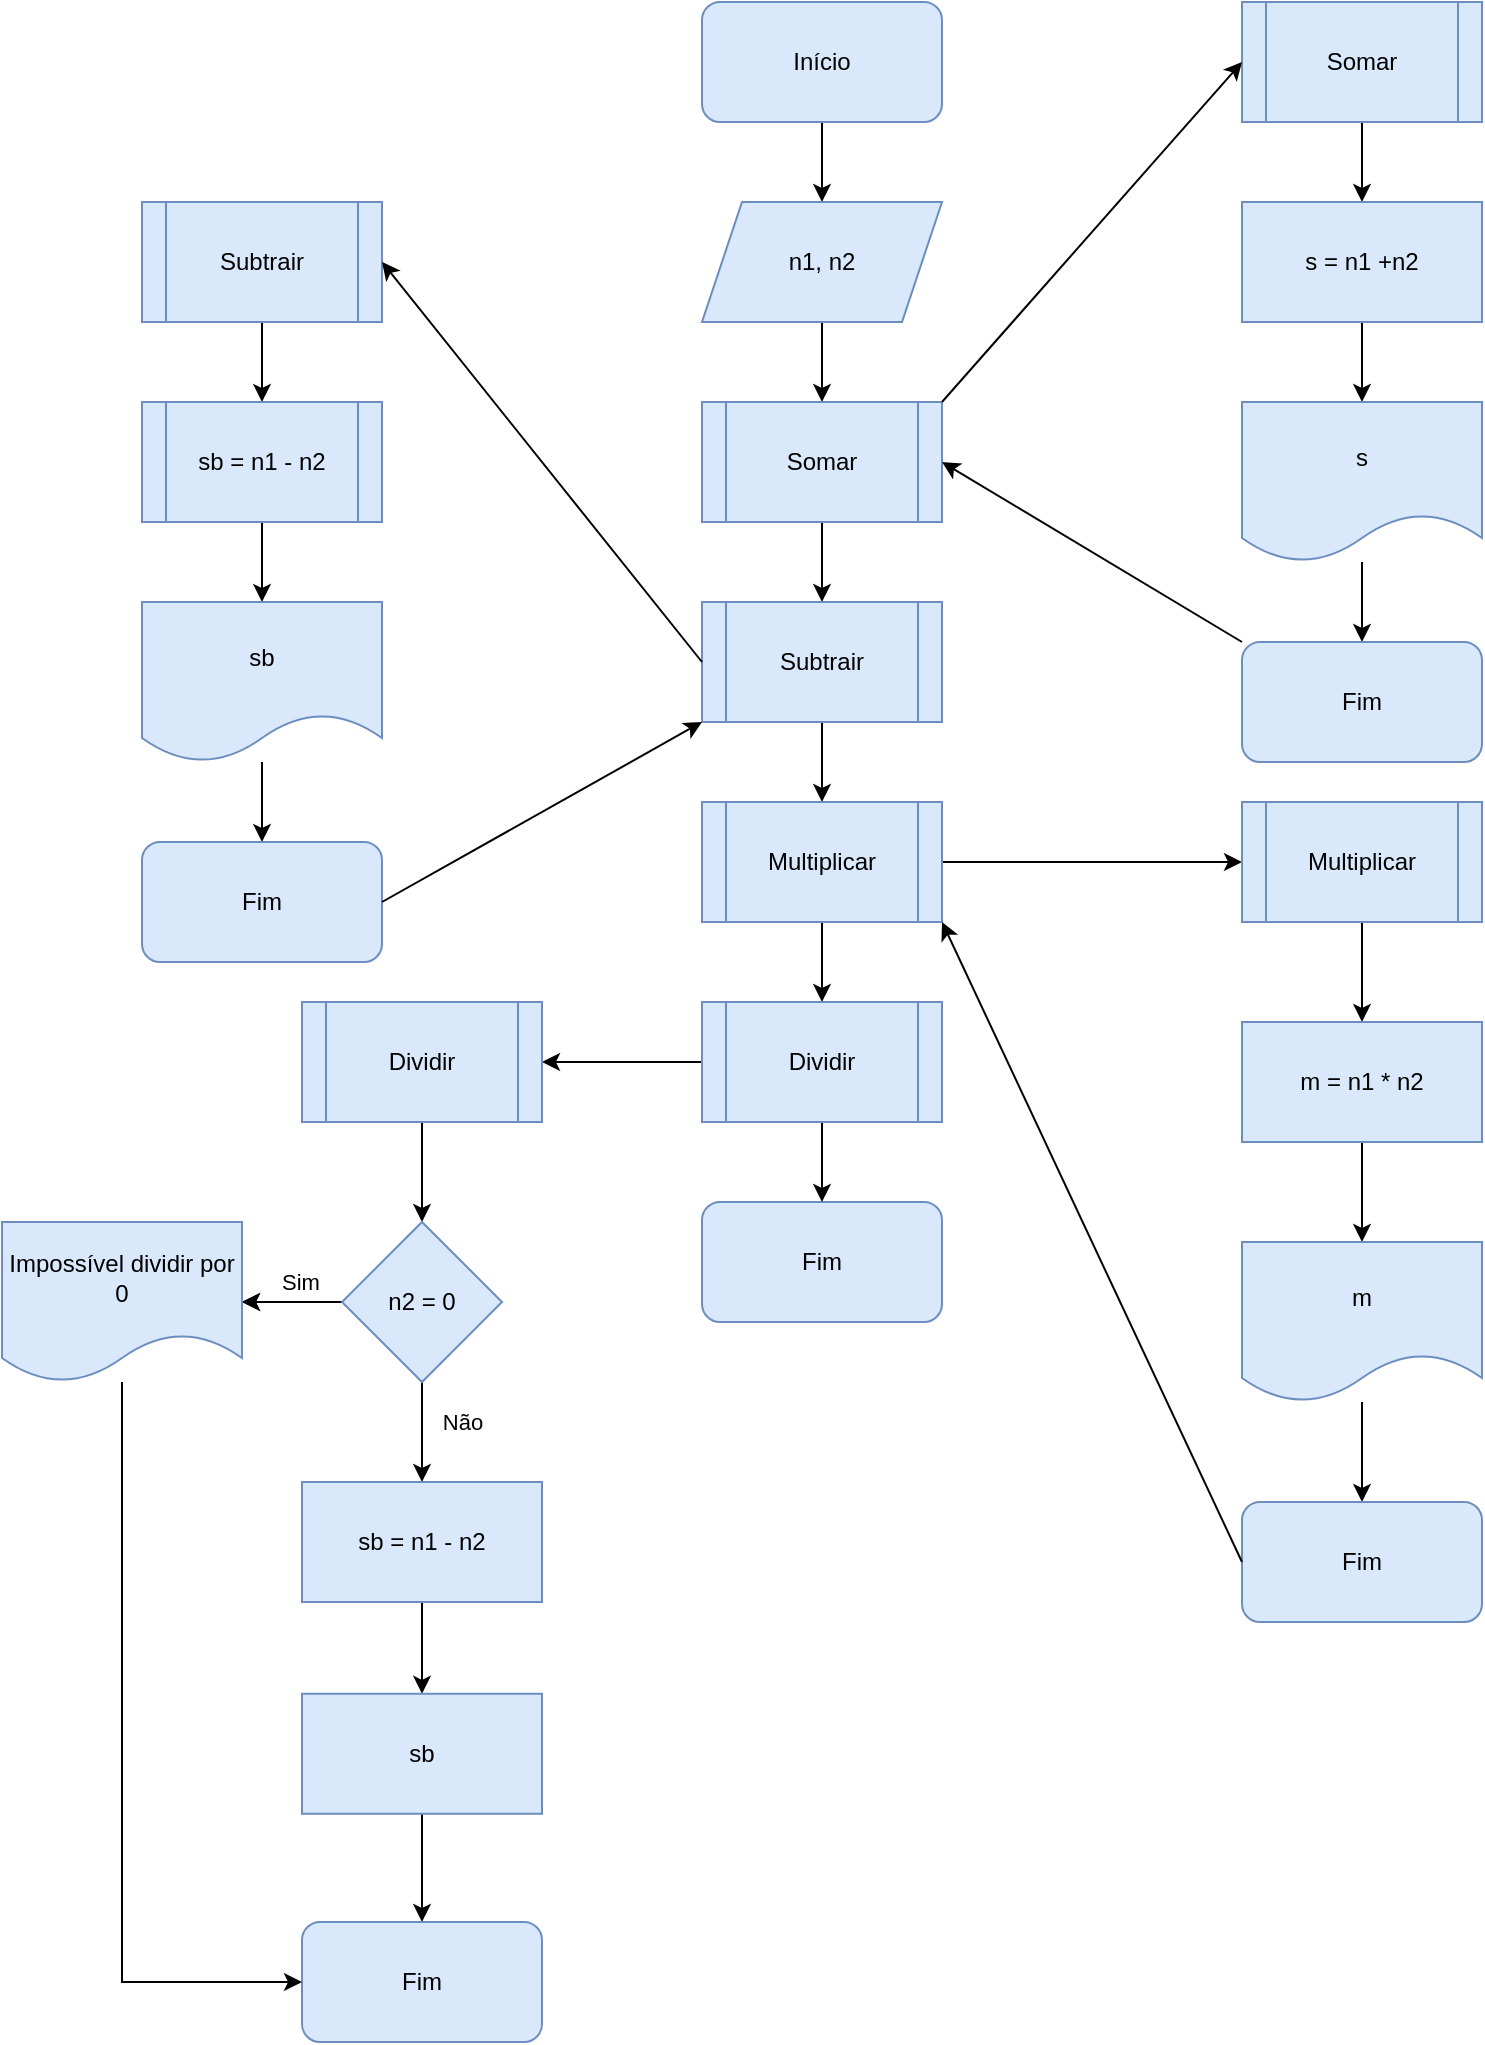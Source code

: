 <mxfile version="26.0.12">
  <diagram name="Página-1" id="1zSx_IG13p_PVYeBn2d9">
    <mxGraphModel dx="2049" dy="1893" grid="1" gridSize="10" guides="1" tooltips="1" connect="1" arrows="1" fold="1" page="1" pageScale="1" pageWidth="1169" pageHeight="827" math="0" shadow="0">
      <root>
        <mxCell id="0" />
        <mxCell id="1" parent="0" />
        <mxCell id="sxIJJiv4cUybRXNYttYV-3" value="" style="edgeStyle=orthogonalEdgeStyle;rounded=0;orthogonalLoop=1;jettySize=auto;html=1;" edge="1" parent="1" source="sxIJJiv4cUybRXNYttYV-1" target="sxIJJiv4cUybRXNYttYV-2">
          <mxGeometry relative="1" as="geometry" />
        </mxCell>
        <mxCell id="sxIJJiv4cUybRXNYttYV-1" value="Início" style="rounded=1;whiteSpace=wrap;html=1;fillColor=#dae8fc;strokeColor=#6c8ebf;" vertex="1" parent="1">
          <mxGeometry x="564" y="-96" width="120" height="60" as="geometry" />
        </mxCell>
        <mxCell id="sxIJJiv4cUybRXNYttYV-5" value="" style="edgeStyle=orthogonalEdgeStyle;rounded=0;orthogonalLoop=1;jettySize=auto;html=1;" edge="1" parent="1" source="sxIJJiv4cUybRXNYttYV-2" target="sxIJJiv4cUybRXNYttYV-4">
          <mxGeometry relative="1" as="geometry" />
        </mxCell>
        <mxCell id="sxIJJiv4cUybRXNYttYV-2" value="n1, n2" style="shape=parallelogram;perimeter=parallelogramPerimeter;whiteSpace=wrap;html=1;fixedSize=1;fillColor=#dae8fc;strokeColor=#6c8ebf;" vertex="1" parent="1">
          <mxGeometry x="564" y="4" width="120" height="60" as="geometry" />
        </mxCell>
        <mxCell id="sxIJJiv4cUybRXNYttYV-7" value="" style="edgeStyle=orthogonalEdgeStyle;rounded=0;orthogonalLoop=1;jettySize=auto;html=1;" edge="1" parent="1" source="sxIJJiv4cUybRXNYttYV-4" target="sxIJJiv4cUybRXNYttYV-6">
          <mxGeometry relative="1" as="geometry" />
        </mxCell>
        <mxCell id="sxIJJiv4cUybRXNYttYV-4" value="Somar" style="shape=process;whiteSpace=wrap;html=1;backgroundOutline=1;fillColor=#dae8fc;strokeColor=#6c8ebf;" vertex="1" parent="1">
          <mxGeometry x="564" y="104" width="120" height="60" as="geometry" />
        </mxCell>
        <mxCell id="sxIJJiv4cUybRXNYttYV-9" value="" style="edgeStyle=orthogonalEdgeStyle;rounded=0;orthogonalLoop=1;jettySize=auto;html=1;" edge="1" parent="1" source="sxIJJiv4cUybRXNYttYV-6" target="sxIJJiv4cUybRXNYttYV-8">
          <mxGeometry relative="1" as="geometry" />
        </mxCell>
        <mxCell id="sxIJJiv4cUybRXNYttYV-6" value="Subtrair" style="shape=process;whiteSpace=wrap;html=1;backgroundOutline=1;fillColor=#dae8fc;strokeColor=#6c8ebf;" vertex="1" parent="1">
          <mxGeometry x="564" y="204" width="120" height="60" as="geometry" />
        </mxCell>
        <mxCell id="sxIJJiv4cUybRXNYttYV-41" value="" style="edgeStyle=orthogonalEdgeStyle;rounded=0;orthogonalLoop=1;jettySize=auto;html=1;" edge="1" parent="1" source="sxIJJiv4cUybRXNYttYV-8" target="sxIJJiv4cUybRXNYttYV-40">
          <mxGeometry relative="1" as="geometry" />
        </mxCell>
        <mxCell id="sxIJJiv4cUybRXNYttYV-44" value="" style="edgeStyle=orthogonalEdgeStyle;rounded=0;orthogonalLoop=1;jettySize=auto;html=1;" edge="1" parent="1" source="sxIJJiv4cUybRXNYttYV-8" target="sxIJJiv4cUybRXNYttYV-43">
          <mxGeometry relative="1" as="geometry" />
        </mxCell>
        <mxCell id="sxIJJiv4cUybRXNYttYV-8" value="Multiplicar" style="shape=process;whiteSpace=wrap;html=1;backgroundOutline=1;fillColor=#dae8fc;strokeColor=#6c8ebf;" vertex="1" parent="1">
          <mxGeometry x="564" y="304" width="120" height="60" as="geometry" />
        </mxCell>
        <mxCell id="sxIJJiv4cUybRXNYttYV-10" value="Fim" style="rounded=1;whiteSpace=wrap;html=1;fillColor=#dae8fc;strokeColor=#6c8ebf;" vertex="1" parent="1">
          <mxGeometry x="564" y="504" width="120" height="60" as="geometry" />
        </mxCell>
        <mxCell id="sxIJJiv4cUybRXNYttYV-20" value="" style="edgeStyle=orthogonalEdgeStyle;rounded=0;orthogonalLoop=1;jettySize=auto;html=1;" edge="1" parent="1" source="sxIJJiv4cUybRXNYttYV-12" target="sxIJJiv4cUybRXNYttYV-19">
          <mxGeometry relative="1" as="geometry" />
        </mxCell>
        <mxCell id="sxIJJiv4cUybRXNYttYV-12" value="Somar" style="shape=process;whiteSpace=wrap;html=1;backgroundOutline=1;fillColor=#dae8fc;strokeColor=#6c8ebf;" vertex="1" parent="1">
          <mxGeometry x="834" y="-96" width="120" height="60" as="geometry" />
        </mxCell>
        <mxCell id="sxIJJiv4cUybRXNYttYV-18" value="" style="endArrow=classic;html=1;rounded=0;exitX=1;exitY=0;exitDx=0;exitDy=0;entryX=0;entryY=0.5;entryDx=0;entryDy=0;" edge="1" parent="1" source="sxIJJiv4cUybRXNYttYV-4" target="sxIJJiv4cUybRXNYttYV-12">
          <mxGeometry width="50" height="50" relative="1" as="geometry">
            <mxPoint x="834" y="184" as="sourcePoint" />
            <mxPoint x="884" y="134" as="targetPoint" />
          </mxGeometry>
        </mxCell>
        <mxCell id="sxIJJiv4cUybRXNYttYV-22" value="" style="edgeStyle=orthogonalEdgeStyle;rounded=0;orthogonalLoop=1;jettySize=auto;html=1;" edge="1" parent="1" source="sxIJJiv4cUybRXNYttYV-19" target="sxIJJiv4cUybRXNYttYV-21">
          <mxGeometry relative="1" as="geometry" />
        </mxCell>
        <mxCell id="sxIJJiv4cUybRXNYttYV-19" value="s = n1 +n2" style="whiteSpace=wrap;html=1;fillColor=#dae8fc;strokeColor=#6c8ebf;" vertex="1" parent="1">
          <mxGeometry x="834" y="4" width="120" height="60" as="geometry" />
        </mxCell>
        <mxCell id="sxIJJiv4cUybRXNYttYV-24" value="" style="edgeStyle=orthogonalEdgeStyle;rounded=0;orthogonalLoop=1;jettySize=auto;html=1;" edge="1" parent="1" source="sxIJJiv4cUybRXNYttYV-21" target="sxIJJiv4cUybRXNYttYV-23">
          <mxGeometry relative="1" as="geometry" />
        </mxCell>
        <mxCell id="sxIJJiv4cUybRXNYttYV-21" value="s" style="shape=document;whiteSpace=wrap;html=1;boundedLbl=1;fillColor=#dae8fc;strokeColor=#6c8ebf;" vertex="1" parent="1">
          <mxGeometry x="834" y="104" width="120" height="80" as="geometry" />
        </mxCell>
        <mxCell id="sxIJJiv4cUybRXNYttYV-23" value="Fim" style="rounded=1;whiteSpace=wrap;html=1;fillColor=#dae8fc;strokeColor=#6c8ebf;" vertex="1" parent="1">
          <mxGeometry x="834" y="224" width="120" height="60" as="geometry" />
        </mxCell>
        <mxCell id="sxIJJiv4cUybRXNYttYV-26" value="" style="endArrow=classic;html=1;rounded=0;exitX=0;exitY=0;exitDx=0;exitDy=0;entryX=1;entryY=0.5;entryDx=0;entryDy=0;" edge="1" parent="1" source="sxIJJiv4cUybRXNYttYV-23" target="sxIJJiv4cUybRXNYttYV-4">
          <mxGeometry width="50" height="50" relative="1" as="geometry">
            <mxPoint x="834" y="184" as="sourcePoint" />
            <mxPoint x="884" y="134" as="targetPoint" />
          </mxGeometry>
        </mxCell>
        <mxCell id="sxIJJiv4cUybRXNYttYV-31" value="" style="edgeStyle=orthogonalEdgeStyle;rounded=0;orthogonalLoop=1;jettySize=auto;html=1;" edge="1" parent="1" source="sxIJJiv4cUybRXNYttYV-27" target="sxIJJiv4cUybRXNYttYV-30">
          <mxGeometry relative="1" as="geometry" />
        </mxCell>
        <mxCell id="sxIJJiv4cUybRXNYttYV-27" value="Subtrair" style="shape=process;whiteSpace=wrap;html=1;backgroundOutline=1;fillColor=#dae8fc;strokeColor=#6c8ebf;" vertex="1" parent="1">
          <mxGeometry x="284" y="4" width="120" height="60" as="geometry" />
        </mxCell>
        <mxCell id="sxIJJiv4cUybRXNYttYV-29" value="" style="endArrow=classic;html=1;rounded=0;exitX=0;exitY=0.5;exitDx=0;exitDy=0;entryX=1;entryY=0.5;entryDx=0;entryDy=0;" edge="1" parent="1" source="sxIJJiv4cUybRXNYttYV-6" target="sxIJJiv4cUybRXNYttYV-27">
          <mxGeometry width="50" height="50" relative="1" as="geometry">
            <mxPoint x="394" y="304" as="sourcePoint" />
            <mxPoint x="444" y="254" as="targetPoint" />
          </mxGeometry>
        </mxCell>
        <mxCell id="sxIJJiv4cUybRXNYttYV-33" value="" style="edgeStyle=orthogonalEdgeStyle;rounded=0;orthogonalLoop=1;jettySize=auto;html=1;" edge="1" parent="1" source="sxIJJiv4cUybRXNYttYV-30" target="sxIJJiv4cUybRXNYttYV-32">
          <mxGeometry relative="1" as="geometry" />
        </mxCell>
        <mxCell id="sxIJJiv4cUybRXNYttYV-30" value="sb = n1 - n2" style="shape=process;whiteSpace=wrap;html=1;backgroundOutline=1;fillColor=#dae8fc;strokeColor=#6c8ebf;" vertex="1" parent="1">
          <mxGeometry x="284" y="104" width="120" height="60" as="geometry" />
        </mxCell>
        <mxCell id="sxIJJiv4cUybRXNYttYV-35" value="" style="edgeStyle=orthogonalEdgeStyle;rounded=0;orthogonalLoop=1;jettySize=auto;html=1;" edge="1" parent="1" source="sxIJJiv4cUybRXNYttYV-32" target="sxIJJiv4cUybRXNYttYV-34">
          <mxGeometry relative="1" as="geometry" />
        </mxCell>
        <mxCell id="sxIJJiv4cUybRXNYttYV-32" value="sb" style="shape=document;whiteSpace=wrap;html=1;boundedLbl=1;fillColor=#dae8fc;strokeColor=#6c8ebf;" vertex="1" parent="1">
          <mxGeometry x="284" y="204" width="120" height="80" as="geometry" />
        </mxCell>
        <mxCell id="sxIJJiv4cUybRXNYttYV-34" value="Fim" style="rounded=1;whiteSpace=wrap;html=1;fillColor=#dae8fc;strokeColor=#6c8ebf;" vertex="1" parent="1">
          <mxGeometry x="284" y="324" width="120" height="60" as="geometry" />
        </mxCell>
        <mxCell id="sxIJJiv4cUybRXNYttYV-37" value="" style="endArrow=classic;html=1;rounded=0;exitX=1;exitY=0.5;exitDx=0;exitDy=0;entryX=0;entryY=1;entryDx=0;entryDy=0;" edge="1" parent="1" source="sxIJJiv4cUybRXNYttYV-34" target="sxIJJiv4cUybRXNYttYV-6">
          <mxGeometry width="50" height="50" relative="1" as="geometry">
            <mxPoint x="394" y="304" as="sourcePoint" />
            <mxPoint x="444" y="254" as="targetPoint" />
          </mxGeometry>
        </mxCell>
        <mxCell id="sxIJJiv4cUybRXNYttYV-42" style="edgeStyle=orthogonalEdgeStyle;rounded=0;orthogonalLoop=1;jettySize=auto;html=1;entryX=0.5;entryY=0;entryDx=0;entryDy=0;" edge="1" parent="1" source="sxIJJiv4cUybRXNYttYV-40" target="sxIJJiv4cUybRXNYttYV-10">
          <mxGeometry relative="1" as="geometry" />
        </mxCell>
        <mxCell id="sxIJJiv4cUybRXNYttYV-54" value="" style="edgeStyle=orthogonalEdgeStyle;rounded=0;orthogonalLoop=1;jettySize=auto;html=1;" edge="1" parent="1" source="sxIJJiv4cUybRXNYttYV-40" target="sxIJJiv4cUybRXNYttYV-53">
          <mxGeometry relative="1" as="geometry" />
        </mxCell>
        <mxCell id="sxIJJiv4cUybRXNYttYV-40" value="Dividir" style="shape=process;whiteSpace=wrap;html=1;backgroundOutline=1;fillColor=#dae8fc;strokeColor=#6c8ebf;" vertex="1" parent="1">
          <mxGeometry x="564" y="404" width="120" height="60" as="geometry" />
        </mxCell>
        <mxCell id="sxIJJiv4cUybRXNYttYV-46" value="" style="edgeStyle=orthogonalEdgeStyle;rounded=0;orthogonalLoop=1;jettySize=auto;html=1;" edge="1" parent="1" source="sxIJJiv4cUybRXNYttYV-43" target="sxIJJiv4cUybRXNYttYV-45">
          <mxGeometry relative="1" as="geometry" />
        </mxCell>
        <mxCell id="sxIJJiv4cUybRXNYttYV-43" value="Multiplicar" style="shape=process;whiteSpace=wrap;html=1;backgroundOutline=1;fillColor=#dae8fc;strokeColor=#6c8ebf;" vertex="1" parent="1">
          <mxGeometry x="834" y="304" width="120" height="60" as="geometry" />
        </mxCell>
        <mxCell id="sxIJJiv4cUybRXNYttYV-48" value="" style="edgeStyle=orthogonalEdgeStyle;rounded=0;orthogonalLoop=1;jettySize=auto;html=1;" edge="1" parent="1" source="sxIJJiv4cUybRXNYttYV-45" target="sxIJJiv4cUybRXNYttYV-47">
          <mxGeometry relative="1" as="geometry" />
        </mxCell>
        <mxCell id="sxIJJiv4cUybRXNYttYV-45" value="m = n1 * n2" style="whiteSpace=wrap;html=1;fillColor=#dae8fc;strokeColor=#6c8ebf;" vertex="1" parent="1">
          <mxGeometry x="834" y="414" width="120" height="60" as="geometry" />
        </mxCell>
        <mxCell id="sxIJJiv4cUybRXNYttYV-50" value="" style="edgeStyle=orthogonalEdgeStyle;rounded=0;orthogonalLoop=1;jettySize=auto;html=1;" edge="1" parent="1" source="sxIJJiv4cUybRXNYttYV-47" target="sxIJJiv4cUybRXNYttYV-49">
          <mxGeometry relative="1" as="geometry" />
        </mxCell>
        <mxCell id="sxIJJiv4cUybRXNYttYV-47" value="m" style="shape=document;whiteSpace=wrap;html=1;boundedLbl=1;fillColor=#dae8fc;strokeColor=#6c8ebf;" vertex="1" parent="1">
          <mxGeometry x="834" y="524" width="120" height="80" as="geometry" />
        </mxCell>
        <mxCell id="sxIJJiv4cUybRXNYttYV-49" value="Fim" style="rounded=1;whiteSpace=wrap;html=1;fillColor=#dae8fc;strokeColor=#6c8ebf;" vertex="1" parent="1">
          <mxGeometry x="834" y="654" width="120" height="60" as="geometry" />
        </mxCell>
        <mxCell id="sxIJJiv4cUybRXNYttYV-51" value="" style="endArrow=classic;html=1;rounded=0;exitX=0;exitY=0.5;exitDx=0;exitDy=0;entryX=1;entryY=1;entryDx=0;entryDy=0;" edge="1" parent="1" source="sxIJJiv4cUybRXNYttYV-49" target="sxIJJiv4cUybRXNYttYV-8">
          <mxGeometry width="50" height="50" relative="1" as="geometry">
            <mxPoint x="734" y="394" as="sourcePoint" />
            <mxPoint x="784" y="344" as="targetPoint" />
          </mxGeometry>
        </mxCell>
        <mxCell id="sxIJJiv4cUybRXNYttYV-56" value="" style="edgeStyle=orthogonalEdgeStyle;rounded=0;orthogonalLoop=1;jettySize=auto;html=1;" edge="1" parent="1" source="sxIJJiv4cUybRXNYttYV-53" target="sxIJJiv4cUybRXNYttYV-55">
          <mxGeometry relative="1" as="geometry" />
        </mxCell>
        <mxCell id="sxIJJiv4cUybRXNYttYV-53" value="Dividir" style="shape=process;whiteSpace=wrap;html=1;backgroundOutline=1;fillColor=#dae8fc;strokeColor=#6c8ebf;" vertex="1" parent="1">
          <mxGeometry x="364" y="404" width="120" height="60" as="geometry" />
        </mxCell>
        <mxCell id="sxIJJiv4cUybRXNYttYV-58" value="" style="edgeStyle=orthogonalEdgeStyle;rounded=0;orthogonalLoop=1;jettySize=auto;html=1;" edge="1" parent="1" source="sxIJJiv4cUybRXNYttYV-55" target="sxIJJiv4cUybRXNYttYV-57">
          <mxGeometry relative="1" as="geometry" />
        </mxCell>
        <mxCell id="sxIJJiv4cUybRXNYttYV-66" value="" style="edgeStyle=orthogonalEdgeStyle;rounded=0;orthogonalLoop=1;jettySize=auto;html=1;" edge="1" parent="1" source="sxIJJiv4cUybRXNYttYV-55" target="sxIJJiv4cUybRXNYttYV-65">
          <mxGeometry relative="1" as="geometry" />
        </mxCell>
        <mxCell id="sxIJJiv4cUybRXNYttYV-72" value="Sim" style="edgeLabel;html=1;align=center;verticalAlign=middle;resizable=0;points=[];labelBackgroundColor=none;" vertex="1" connectable="0" parent="sxIJJiv4cUybRXNYttYV-66">
          <mxGeometry x="-0.139" y="-1" relative="1" as="geometry">
            <mxPoint y="-9" as="offset" />
          </mxGeometry>
        </mxCell>
        <mxCell id="sxIJJiv4cUybRXNYttYV-73" value="" style="edgeStyle=orthogonalEdgeStyle;rounded=0;orthogonalLoop=1;jettySize=auto;html=1;" edge="1" parent="1" source="sxIJJiv4cUybRXNYttYV-55" target="sxIJJiv4cUybRXNYttYV-65">
          <mxGeometry relative="1" as="geometry" />
        </mxCell>
        <mxCell id="sxIJJiv4cUybRXNYttYV-55" value="n2 = 0" style="rhombus;whiteSpace=wrap;html=1;fillColor=#dae8fc;strokeColor=#6c8ebf;" vertex="1" parent="1">
          <mxGeometry x="384" y="514" width="80" height="80" as="geometry" />
        </mxCell>
        <mxCell id="sxIJJiv4cUybRXNYttYV-60" value="" style="edgeStyle=orthogonalEdgeStyle;rounded=0;orthogonalLoop=1;jettySize=auto;html=1;" edge="1" parent="1" source="sxIJJiv4cUybRXNYttYV-57" target="sxIJJiv4cUybRXNYttYV-59">
          <mxGeometry relative="1" as="geometry" />
        </mxCell>
        <mxCell id="sxIJJiv4cUybRXNYttYV-63" value="Não" style="edgeLabel;html=1;align=center;verticalAlign=middle;resizable=0;points=[];labelBackgroundColor=none;" vertex="1" connectable="0" parent="sxIJJiv4cUybRXNYttYV-60">
          <mxGeometry x="-0.146" y="-2" relative="1" as="geometry">
            <mxPoint x="22" y="-110" as="offset" />
          </mxGeometry>
        </mxCell>
        <mxCell id="sxIJJiv4cUybRXNYttYV-57" value="sb = n1 - n2" style="whiteSpace=wrap;html=1;fillColor=#dae8fc;strokeColor=#6c8ebf;" vertex="1" parent="1">
          <mxGeometry x="364" y="644" width="120" height="60" as="geometry" />
        </mxCell>
        <mxCell id="sxIJJiv4cUybRXNYttYV-62" value="" style="edgeStyle=orthogonalEdgeStyle;rounded=0;orthogonalLoop=1;jettySize=auto;html=1;" edge="1" parent="1" source="sxIJJiv4cUybRXNYttYV-59" target="sxIJJiv4cUybRXNYttYV-61">
          <mxGeometry relative="1" as="geometry" />
        </mxCell>
        <mxCell id="sxIJJiv4cUybRXNYttYV-59" value="sb" style="whiteSpace=wrap;html=1;fillColor=#dae8fc;strokeColor=#6c8ebf;" vertex="1" parent="1">
          <mxGeometry x="364" y="749.88" width="120" height="60" as="geometry" />
        </mxCell>
        <mxCell id="sxIJJiv4cUybRXNYttYV-61" value="Fim" style="rounded=1;whiteSpace=wrap;html=1;fillColor=#dae8fc;strokeColor=#6c8ebf;" vertex="1" parent="1">
          <mxGeometry x="364" y="864" width="120" height="60" as="geometry" />
        </mxCell>
        <mxCell id="sxIJJiv4cUybRXNYttYV-71" style="edgeStyle=orthogonalEdgeStyle;rounded=0;orthogonalLoop=1;jettySize=auto;html=1;entryX=0;entryY=0.5;entryDx=0;entryDy=0;" edge="1" parent="1" source="sxIJJiv4cUybRXNYttYV-65" target="sxIJJiv4cUybRXNYttYV-61">
          <mxGeometry relative="1" as="geometry">
            <Array as="points">
              <mxPoint x="274" y="894" />
            </Array>
          </mxGeometry>
        </mxCell>
        <mxCell id="sxIJJiv4cUybRXNYttYV-65" value="Impossível dividir por 0" style="shape=document;whiteSpace=wrap;html=1;boundedLbl=1;fillColor=#dae8fc;strokeColor=#6c8ebf;" vertex="1" parent="1">
          <mxGeometry x="214" y="514" width="120" height="80" as="geometry" />
        </mxCell>
      </root>
    </mxGraphModel>
  </diagram>
</mxfile>
